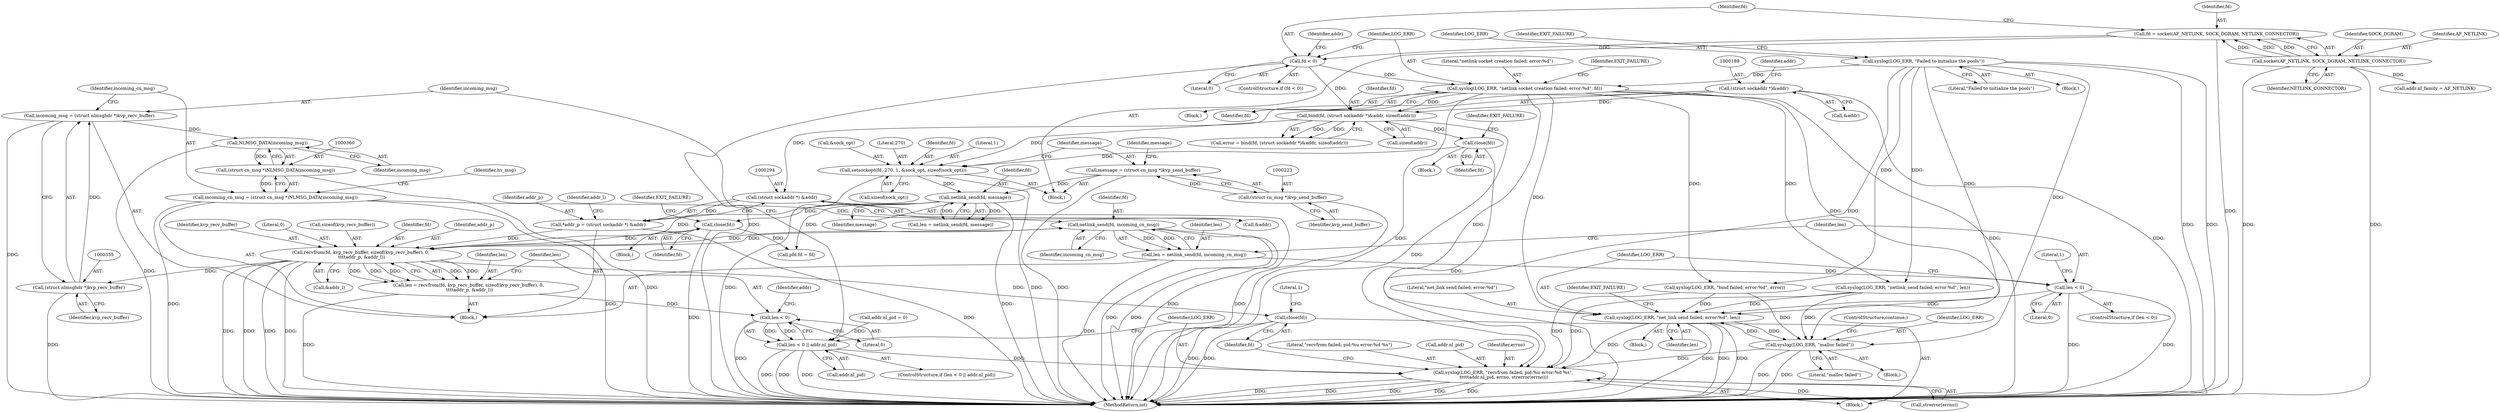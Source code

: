 digraph "0_linux_95a69adab9acfc3981c504737a2b6578e4d846ef@pointer" {
"1000352" [label="(Call,incoming_msg = (struct nlmsghdr *)kvp_recv_buffer)"];
"1000354" [label="(Call,(struct nlmsghdr *)kvp_recv_buffer)"];
"1000320" [label="(Call,recvfrom(fd, kvp_recv_buffer, sizeof(kvp_recv_buffer), 0,\n \t\t\t\taddr_p, &addr_l))"];
"1000854" [label="(Call,netlink_send(fd, incoming_cn_msg))"];
"1000357" [label="(Call,incoming_cn_msg = (struct cn_msg *)NLMSG_DATA(incoming_msg))"];
"1000359" [label="(Call,(struct cn_msg *)NLMSG_DATA(incoming_msg))"];
"1000361" [label="(Call,NLMSG_DATA(incoming_msg))"];
"1000352" [label="(Call,incoming_msg = (struct nlmsghdr *)kvp_recv_buffer)"];
"1000266" [label="(Call,netlink_send(fd, message))"];
"1000212" [label="(Call,setsockopt(fd, 270, 1, &sock_opt, sizeof(sock_opt)))"];
"1000186" [label="(Call,bind(fd, (struct sockaddr *)&addr, sizeof(addr)))"];
"1000154" [label="(Call,fd < 0)"];
"1000147" [label="(Call,fd = socket(AF_NETLINK, SOCK_DGRAM, NETLINK_CONNECTOR))"];
"1000149" [label="(Call,socket(AF_NETLINK, SOCK_DGRAM, NETLINK_CONNECTOR))"];
"1000158" [label="(Call,syslog(LOG_ERR, \"netlink socket creation failed; error:%d\", fd))"];
"1000142" [label="(Call,syslog(LOG_ERR, \"Failed to initialize the pools\"))"];
"1000188" [label="(Call,(struct sockaddr *)&addr)"];
"1000203" [label="(Call,close(fd))"];
"1000220" [label="(Call,message = (struct cn_msg *)kvp_send_buffer)"];
"1000222" [label="(Call,(struct cn_msg *)kvp_send_buffer)"];
"1000278" [label="(Call,close(fd))"];
"1000291" [label="(Call,*addr_p = (struct sockaddr *) &addr)"];
"1000293" [label="(Call,(struct sockaddr *) &addr)"];
"1000318" [label="(Call,len = recvfrom(fd, kvp_recv_buffer, sizeof(kvp_recv_buffer), 0,\n \t\t\t\taddr_p, &addr_l))"];
"1000331" [label="(Call,len < 0)"];
"1000330" [label="(Call,len < 0 || addr.nl_pid)"];
"1000338" [label="(Call,syslog(LOG_ERR, \"recvfrom failed; pid:%u error:%d %s\",\n \t\t\t\t\taddr.nl_pid, errno, strerror(errno)))"];
"1000347" [label="(Call,close(fd))"];
"1000852" [label="(Call,len = netlink_send(fd, incoming_cn_msg))"];
"1000858" [label="(Call,len < 0)"];
"1000862" [label="(Call,syslog(LOG_ERR, \"net_link send failed; error:%d\", len))"];
"1000429" [label="(Call,syslog(LOG_ERR, \"malloc failed\"))"];
"1000353" [label="(Identifier,incoming_msg)"];
"1000143" [label="(Identifier,LOG_ERR)"];
"1000267" [label="(Identifier,fd)"];
"1000164" [label="(Call,addr.nl_family = AF_NETLINK)"];
"1000278" [label="(Call,close(fd))"];
"1000222" [label="(Call,(struct cn_msg *)kvp_send_buffer)"];
"1000166" [label="(Identifier,addr)"];
"1000354" [label="(Call,(struct nlmsghdr *)kvp_recv_buffer)"];
"1000187" [label="(Identifier,fd)"];
"1000281" [label="(Identifier,EXIT_FAILURE)"];
"1000432" [label="(ControlStructure,continue;)"];
"1000214" [label="(Literal,270)"];
"1000868" [label="(MethodReturn,int)"];
"1000220" [label="(Call,message = (struct cn_msg *)kvp_send_buffer)"];
"1000203" [label="(Call,close(fd))"];
"1000155" [label="(Identifier,fd)"];
"1000861" [label="(Block,)"];
"1000867" [label="(Identifier,EXIT_FAILURE)"];
"1000190" [label="(Call,&addr)"];
"1000335" [label="(Identifier,addr)"];
"1000322" [label="(Identifier,kvp_recv_buffer)"];
"1000279" [label="(Identifier,fd)"];
"1000339" [label="(Identifier,LOG_ERR)"];
"1000146" [label="(Identifier,EXIT_FAILURE)"];
"1000292" [label="(Identifier,addr_p)"];
"1000318" [label="(Call,len = recvfrom(fd, kvp_recv_buffer, sizeof(kvp_recv_buffer), 0,\n \t\t\t\taddr_p, &addr_l))"];
"1000268" [label="(Identifier,message)"];
"1000864" [label="(Literal,\"net_link send failed; error:%d\")"];
"1000341" [label="(Call,addr.nl_pid)"];
"1000852" [label="(Call,len = netlink_send(fd, incoming_cn_msg))"];
"1000198" [label="(Block,)"];
"1000186" [label="(Call,bind(fd, (struct sockaddr *)&addr, sizeof(addr)))"];
"1000160" [label="(Literal,\"netlink socket creation failed; error:%d\")"];
"1000337" [label="(Block,)"];
"1000325" [label="(Literal,0)"];
"1000152" [label="(Identifier,NETLINK_CONNECTOR)"];
"1000228" [label="(Identifier,message)"];
"1000224" [label="(Identifier,kvp_send_buffer)"];
"1000156" [label="(Literal,0)"];
"1000334" [label="(Call,addr.nl_pid)"];
"1000212" [label="(Call,setsockopt(fd, 270, 1, &sock_opt, sizeof(sock_opt)))"];
"1000144" [label="(Literal,\"Failed to initialize the pools\")"];
"1000192" [label="(Call,sizeof(addr))"];
"1000218" [label="(Call,sizeof(sock_opt))"];
"1000330" [label="(Call,len < 0 || addr.nl_pid)"];
"1000430" [label="(Identifier,LOG_ERR)"];
"1000215" [label="(Literal,1)"];
"1000289" [label="(Block,)"];
"1000159" [label="(Identifier,LOG_ERR)"];
"1000345" [label="(Call,strerror(errno))"];
"1000344" [label="(Identifier,errno)"];
"1000295" [label="(Call,&addr)"];
"1000347" [label="(Call,close(fd))"];
"1000151" [label="(Identifier,SOCK_DGRAM)"];
"1000288" [label="(Literal,1)"];
"1000320" [label="(Call,recvfrom(fd, kvp_recv_buffer, sizeof(kvp_recv_buffer), 0,\n \t\t\t\taddr_p, &addr_l))"];
"1000274" [label="(Call,syslog(LOG_ERR, \"netlink_send failed; error:%d\", len))"];
"1000157" [label="(Block,)"];
"1000856" [label="(Identifier,incoming_cn_msg)"];
"1000150" [label="(Identifier,AF_NETLINK)"];
"1000429" [label="(Call,syslog(LOG_ERR, \"malloc failed\"))"];
"1000348" [label="(Identifier,fd)"];
"1000204" [label="(Identifier,fd)"];
"1000323" [label="(Call,sizeof(kvp_recv_buffer))"];
"1000858" [label="(Call,len < 0)"];
"1000174" [label="(Call,addr.nl_pid = 0)"];
"1000327" [label="(Call,&addr_l)"];
"1000206" [label="(Identifier,EXIT_FAILURE)"];
"1000293" [label="(Call,(struct sockaddr *) &addr)"];
"1000141" [label="(Block,)"];
"1000359" [label="(Call,(struct cn_msg *)NLMSG_DATA(incoming_msg))"];
"1000188" [label="(Call,(struct sockaddr *)&addr)"];
"1000860" [label="(Literal,0)"];
"1000184" [label="(Call,error = bind(fd, (struct sockaddr *)&addr, sizeof(addr)))"];
"1000110" [label="(Block,)"];
"1000148" [label="(Identifier,fd)"];
"1000361" [label="(Call,NLMSG_DATA(incoming_msg))"];
"1000351" [label="(Literal,1)"];
"1000364" [label="(Identifier,hv_msg)"];
"1000428" [label="(Block,)"];
"1000158" [label="(Call,syslog(LOG_ERR, \"netlink socket creation failed; error:%d\", fd))"];
"1000859" [label="(Identifier,len)"];
"1000321" [label="(Identifier,fd)"];
"1000333" [label="(Literal,0)"];
"1000199" [label="(Call,syslog(LOG_ERR, \"bind failed; error:%d\", error))"];
"1000862" [label="(Call,syslog(LOG_ERR, \"net_link send failed; error:%d\", len))"];
"1000319" [label="(Identifier,len)"];
"1000326" [label="(Identifier,addr_p)"];
"1000331" [label="(Call,len < 0)"];
"1000357" [label="(Call,incoming_cn_msg = (struct cn_msg *)NLMSG_DATA(incoming_msg))"];
"1000352" [label="(Call,incoming_msg = (struct nlmsghdr *)kvp_recv_buffer)"];
"1000161" [label="(Identifier,fd)"];
"1000863" [label="(Identifier,LOG_ERR)"];
"1000853" [label="(Identifier,len)"];
"1000216" [label="(Call,&sock_opt)"];
"1000865" [label="(Identifier,len)"];
"1000299" [label="(Identifier,addr_l)"];
"1000163" [label="(Identifier,EXIT_FAILURE)"];
"1000266" [label="(Call,netlink_send(fd, message))"];
"1000273" [label="(Block,)"];
"1000291" [label="(Call,*addr_p = (struct sockaddr *) &addr)"];
"1000221" [label="(Identifier,message)"];
"1000142" [label="(Call,syslog(LOG_ERR, \"Failed to initialize the pools\"))"];
"1000153" [label="(ControlStructure,if (fd < 0))"];
"1000340" [label="(Literal,\"recvfrom failed; pid:%u error:%d %s\")"];
"1000855" [label="(Identifier,fd)"];
"1000338" [label="(Call,syslog(LOG_ERR, \"recvfrom failed; pid:%u error:%d %s\",\n \t\t\t\t\taddr.nl_pid, errno, strerror(errno)))"];
"1000857" [label="(ControlStructure,if (len < 0))"];
"1000358" [label="(Identifier,incoming_cn_msg)"];
"1000362" [label="(Identifier,incoming_msg)"];
"1000213" [label="(Identifier,fd)"];
"1000329" [label="(ControlStructure,if (len < 0 || addr.nl_pid))"];
"1000332" [label="(Identifier,len)"];
"1000282" [label="(Call,pfd.fd = fd)"];
"1000431" [label="(Literal,\"malloc failed\")"];
"1000264" [label="(Call,len = netlink_send(fd, message))"];
"1000854" [label="(Call,netlink_send(fd, incoming_cn_msg))"];
"1000154" [label="(Call,fd < 0)"];
"1000149" [label="(Call,socket(AF_NETLINK, SOCK_DGRAM, NETLINK_CONNECTOR))"];
"1000193" [label="(Identifier,addr)"];
"1000356" [label="(Identifier,kvp_recv_buffer)"];
"1000147" [label="(Call,fd = socket(AF_NETLINK, SOCK_DGRAM, NETLINK_CONNECTOR))"];
"1000352" -> "1000289"  [label="AST: "];
"1000352" -> "1000354"  [label="CFG: "];
"1000353" -> "1000352"  [label="AST: "];
"1000354" -> "1000352"  [label="AST: "];
"1000358" -> "1000352"  [label="CFG: "];
"1000352" -> "1000868"  [label="DDG: "];
"1000354" -> "1000352"  [label="DDG: "];
"1000352" -> "1000361"  [label="DDG: "];
"1000354" -> "1000356"  [label="CFG: "];
"1000355" -> "1000354"  [label="AST: "];
"1000356" -> "1000354"  [label="AST: "];
"1000354" -> "1000868"  [label="DDG: "];
"1000320" -> "1000354"  [label="DDG: "];
"1000320" -> "1000318"  [label="AST: "];
"1000320" -> "1000327"  [label="CFG: "];
"1000321" -> "1000320"  [label="AST: "];
"1000322" -> "1000320"  [label="AST: "];
"1000323" -> "1000320"  [label="AST: "];
"1000325" -> "1000320"  [label="AST: "];
"1000326" -> "1000320"  [label="AST: "];
"1000327" -> "1000320"  [label="AST: "];
"1000318" -> "1000320"  [label="CFG: "];
"1000320" -> "1000868"  [label="DDG: "];
"1000320" -> "1000868"  [label="DDG: "];
"1000320" -> "1000868"  [label="DDG: "];
"1000320" -> "1000868"  [label="DDG: "];
"1000320" -> "1000318"  [label="DDG: "];
"1000320" -> "1000318"  [label="DDG: "];
"1000320" -> "1000318"  [label="DDG: "];
"1000320" -> "1000318"  [label="DDG: "];
"1000320" -> "1000318"  [label="DDG: "];
"1000854" -> "1000320"  [label="DDG: "];
"1000266" -> "1000320"  [label="DDG: "];
"1000278" -> "1000320"  [label="DDG: "];
"1000291" -> "1000320"  [label="DDG: "];
"1000320" -> "1000347"  [label="DDG: "];
"1000320" -> "1000854"  [label="DDG: "];
"1000854" -> "1000852"  [label="AST: "];
"1000854" -> "1000856"  [label="CFG: "];
"1000855" -> "1000854"  [label="AST: "];
"1000856" -> "1000854"  [label="AST: "];
"1000852" -> "1000854"  [label="CFG: "];
"1000854" -> "1000868"  [label="DDG: "];
"1000854" -> "1000868"  [label="DDG: "];
"1000854" -> "1000852"  [label="DDG: "];
"1000854" -> "1000852"  [label="DDG: "];
"1000357" -> "1000854"  [label="DDG: "];
"1000357" -> "1000289"  [label="AST: "];
"1000357" -> "1000359"  [label="CFG: "];
"1000358" -> "1000357"  [label="AST: "];
"1000359" -> "1000357"  [label="AST: "];
"1000364" -> "1000357"  [label="CFG: "];
"1000357" -> "1000868"  [label="DDG: "];
"1000357" -> "1000868"  [label="DDG: "];
"1000359" -> "1000357"  [label="DDG: "];
"1000359" -> "1000361"  [label="CFG: "];
"1000360" -> "1000359"  [label="AST: "];
"1000361" -> "1000359"  [label="AST: "];
"1000359" -> "1000868"  [label="DDG: "];
"1000361" -> "1000359"  [label="DDG: "];
"1000361" -> "1000362"  [label="CFG: "];
"1000362" -> "1000361"  [label="AST: "];
"1000361" -> "1000868"  [label="DDG: "];
"1000266" -> "1000264"  [label="AST: "];
"1000266" -> "1000268"  [label="CFG: "];
"1000267" -> "1000266"  [label="AST: "];
"1000268" -> "1000266"  [label="AST: "];
"1000264" -> "1000266"  [label="CFG: "];
"1000266" -> "1000868"  [label="DDG: "];
"1000266" -> "1000264"  [label="DDG: "];
"1000266" -> "1000264"  [label="DDG: "];
"1000212" -> "1000266"  [label="DDG: "];
"1000220" -> "1000266"  [label="DDG: "];
"1000266" -> "1000278"  [label="DDG: "];
"1000266" -> "1000282"  [label="DDG: "];
"1000212" -> "1000110"  [label="AST: "];
"1000212" -> "1000218"  [label="CFG: "];
"1000213" -> "1000212"  [label="AST: "];
"1000214" -> "1000212"  [label="AST: "];
"1000215" -> "1000212"  [label="AST: "];
"1000216" -> "1000212"  [label="AST: "];
"1000218" -> "1000212"  [label="AST: "];
"1000221" -> "1000212"  [label="CFG: "];
"1000212" -> "1000868"  [label="DDG: "];
"1000212" -> "1000868"  [label="DDG: "];
"1000186" -> "1000212"  [label="DDG: "];
"1000203" -> "1000212"  [label="DDG: "];
"1000186" -> "1000184"  [label="AST: "];
"1000186" -> "1000192"  [label="CFG: "];
"1000187" -> "1000186"  [label="AST: "];
"1000188" -> "1000186"  [label="AST: "];
"1000192" -> "1000186"  [label="AST: "];
"1000184" -> "1000186"  [label="CFG: "];
"1000186" -> "1000868"  [label="DDG: "];
"1000186" -> "1000184"  [label="DDG: "];
"1000186" -> "1000184"  [label="DDG: "];
"1000154" -> "1000186"  [label="DDG: "];
"1000158" -> "1000186"  [label="DDG: "];
"1000188" -> "1000186"  [label="DDG: "];
"1000186" -> "1000203"  [label="DDG: "];
"1000154" -> "1000153"  [label="AST: "];
"1000154" -> "1000156"  [label="CFG: "];
"1000155" -> "1000154"  [label="AST: "];
"1000156" -> "1000154"  [label="AST: "];
"1000159" -> "1000154"  [label="CFG: "];
"1000166" -> "1000154"  [label="CFG: "];
"1000154" -> "1000868"  [label="DDG: "];
"1000147" -> "1000154"  [label="DDG: "];
"1000154" -> "1000158"  [label="DDG: "];
"1000147" -> "1000110"  [label="AST: "];
"1000147" -> "1000149"  [label="CFG: "];
"1000148" -> "1000147"  [label="AST: "];
"1000149" -> "1000147"  [label="AST: "];
"1000155" -> "1000147"  [label="CFG: "];
"1000147" -> "1000868"  [label="DDG: "];
"1000149" -> "1000147"  [label="DDG: "];
"1000149" -> "1000147"  [label="DDG: "];
"1000149" -> "1000147"  [label="DDG: "];
"1000149" -> "1000152"  [label="CFG: "];
"1000150" -> "1000149"  [label="AST: "];
"1000151" -> "1000149"  [label="AST: "];
"1000152" -> "1000149"  [label="AST: "];
"1000149" -> "1000868"  [label="DDG: "];
"1000149" -> "1000868"  [label="DDG: "];
"1000149" -> "1000164"  [label="DDG: "];
"1000158" -> "1000157"  [label="AST: "];
"1000158" -> "1000161"  [label="CFG: "];
"1000159" -> "1000158"  [label="AST: "];
"1000160" -> "1000158"  [label="AST: "];
"1000161" -> "1000158"  [label="AST: "];
"1000163" -> "1000158"  [label="CFG: "];
"1000158" -> "1000868"  [label="DDG: "];
"1000158" -> "1000868"  [label="DDG: "];
"1000142" -> "1000158"  [label="DDG: "];
"1000158" -> "1000199"  [label="DDG: "];
"1000158" -> "1000274"  [label="DDG: "];
"1000158" -> "1000338"  [label="DDG: "];
"1000158" -> "1000429"  [label="DDG: "];
"1000158" -> "1000862"  [label="DDG: "];
"1000142" -> "1000141"  [label="AST: "];
"1000142" -> "1000144"  [label="CFG: "];
"1000143" -> "1000142"  [label="AST: "];
"1000144" -> "1000142"  [label="AST: "];
"1000146" -> "1000142"  [label="CFG: "];
"1000142" -> "1000868"  [label="DDG: "];
"1000142" -> "1000868"  [label="DDG: "];
"1000142" -> "1000199"  [label="DDG: "];
"1000142" -> "1000274"  [label="DDG: "];
"1000142" -> "1000338"  [label="DDG: "];
"1000142" -> "1000429"  [label="DDG: "];
"1000142" -> "1000862"  [label="DDG: "];
"1000188" -> "1000190"  [label="CFG: "];
"1000189" -> "1000188"  [label="AST: "];
"1000190" -> "1000188"  [label="AST: "];
"1000193" -> "1000188"  [label="CFG: "];
"1000188" -> "1000868"  [label="DDG: "];
"1000188" -> "1000293"  [label="DDG: "];
"1000203" -> "1000198"  [label="AST: "];
"1000203" -> "1000204"  [label="CFG: "];
"1000204" -> "1000203"  [label="AST: "];
"1000206" -> "1000203"  [label="CFG: "];
"1000203" -> "1000868"  [label="DDG: "];
"1000220" -> "1000110"  [label="AST: "];
"1000220" -> "1000222"  [label="CFG: "];
"1000221" -> "1000220"  [label="AST: "];
"1000222" -> "1000220"  [label="AST: "];
"1000228" -> "1000220"  [label="CFG: "];
"1000220" -> "1000868"  [label="DDG: "];
"1000222" -> "1000220"  [label="DDG: "];
"1000222" -> "1000224"  [label="CFG: "];
"1000223" -> "1000222"  [label="AST: "];
"1000224" -> "1000222"  [label="AST: "];
"1000222" -> "1000868"  [label="DDG: "];
"1000278" -> "1000273"  [label="AST: "];
"1000278" -> "1000279"  [label="CFG: "];
"1000279" -> "1000278"  [label="AST: "];
"1000281" -> "1000278"  [label="CFG: "];
"1000278" -> "1000868"  [label="DDG: "];
"1000278" -> "1000282"  [label="DDG: "];
"1000291" -> "1000289"  [label="AST: "];
"1000291" -> "1000293"  [label="CFG: "];
"1000292" -> "1000291"  [label="AST: "];
"1000293" -> "1000291"  [label="AST: "];
"1000299" -> "1000291"  [label="CFG: "];
"1000291" -> "1000868"  [label="DDG: "];
"1000293" -> "1000291"  [label="DDG: "];
"1000293" -> "1000295"  [label="CFG: "];
"1000294" -> "1000293"  [label="AST: "];
"1000295" -> "1000293"  [label="AST: "];
"1000293" -> "1000868"  [label="DDG: "];
"1000318" -> "1000289"  [label="AST: "];
"1000319" -> "1000318"  [label="AST: "];
"1000332" -> "1000318"  [label="CFG: "];
"1000318" -> "1000868"  [label="DDG: "];
"1000318" -> "1000331"  [label="DDG: "];
"1000331" -> "1000330"  [label="AST: "];
"1000331" -> "1000333"  [label="CFG: "];
"1000332" -> "1000331"  [label="AST: "];
"1000333" -> "1000331"  [label="AST: "];
"1000335" -> "1000331"  [label="CFG: "];
"1000330" -> "1000331"  [label="CFG: "];
"1000331" -> "1000868"  [label="DDG: "];
"1000331" -> "1000330"  [label="DDG: "];
"1000331" -> "1000330"  [label="DDG: "];
"1000330" -> "1000329"  [label="AST: "];
"1000330" -> "1000334"  [label="CFG: "];
"1000334" -> "1000330"  [label="AST: "];
"1000339" -> "1000330"  [label="CFG: "];
"1000353" -> "1000330"  [label="CFG: "];
"1000330" -> "1000868"  [label="DDG: "];
"1000330" -> "1000868"  [label="DDG: "];
"1000330" -> "1000868"  [label="DDG: "];
"1000174" -> "1000330"  [label="DDG: "];
"1000330" -> "1000338"  [label="DDG: "];
"1000338" -> "1000337"  [label="AST: "];
"1000338" -> "1000345"  [label="CFG: "];
"1000339" -> "1000338"  [label="AST: "];
"1000340" -> "1000338"  [label="AST: "];
"1000341" -> "1000338"  [label="AST: "];
"1000344" -> "1000338"  [label="AST: "];
"1000345" -> "1000338"  [label="AST: "];
"1000348" -> "1000338"  [label="CFG: "];
"1000338" -> "1000868"  [label="DDG: "];
"1000338" -> "1000868"  [label="DDG: "];
"1000338" -> "1000868"  [label="DDG: "];
"1000338" -> "1000868"  [label="DDG: "];
"1000338" -> "1000868"  [label="DDG: "];
"1000274" -> "1000338"  [label="DDG: "];
"1000199" -> "1000338"  [label="DDG: "];
"1000862" -> "1000338"  [label="DDG: "];
"1000429" -> "1000338"  [label="DDG: "];
"1000345" -> "1000338"  [label="DDG: "];
"1000347" -> "1000337"  [label="AST: "];
"1000347" -> "1000348"  [label="CFG: "];
"1000348" -> "1000347"  [label="AST: "];
"1000351" -> "1000347"  [label="CFG: "];
"1000347" -> "1000868"  [label="DDG: "];
"1000347" -> "1000868"  [label="DDG: "];
"1000852" -> "1000289"  [label="AST: "];
"1000853" -> "1000852"  [label="AST: "];
"1000859" -> "1000852"  [label="CFG: "];
"1000852" -> "1000868"  [label="DDG: "];
"1000852" -> "1000858"  [label="DDG: "];
"1000858" -> "1000857"  [label="AST: "];
"1000858" -> "1000860"  [label="CFG: "];
"1000859" -> "1000858"  [label="AST: "];
"1000860" -> "1000858"  [label="AST: "];
"1000288" -> "1000858"  [label="CFG: "];
"1000863" -> "1000858"  [label="CFG: "];
"1000858" -> "1000868"  [label="DDG: "];
"1000858" -> "1000868"  [label="DDG: "];
"1000858" -> "1000862"  [label="DDG: "];
"1000862" -> "1000861"  [label="AST: "];
"1000862" -> "1000865"  [label="CFG: "];
"1000863" -> "1000862"  [label="AST: "];
"1000864" -> "1000862"  [label="AST: "];
"1000865" -> "1000862"  [label="AST: "];
"1000867" -> "1000862"  [label="CFG: "];
"1000862" -> "1000868"  [label="DDG: "];
"1000862" -> "1000868"  [label="DDG: "];
"1000862" -> "1000868"  [label="DDG: "];
"1000862" -> "1000429"  [label="DDG: "];
"1000274" -> "1000862"  [label="DDG: "];
"1000199" -> "1000862"  [label="DDG: "];
"1000429" -> "1000862"  [label="DDG: "];
"1000429" -> "1000428"  [label="AST: "];
"1000429" -> "1000431"  [label="CFG: "];
"1000430" -> "1000429"  [label="AST: "];
"1000431" -> "1000429"  [label="AST: "];
"1000432" -> "1000429"  [label="CFG: "];
"1000429" -> "1000868"  [label="DDG: "];
"1000429" -> "1000868"  [label="DDG: "];
"1000274" -> "1000429"  [label="DDG: "];
"1000199" -> "1000429"  [label="DDG: "];
}
